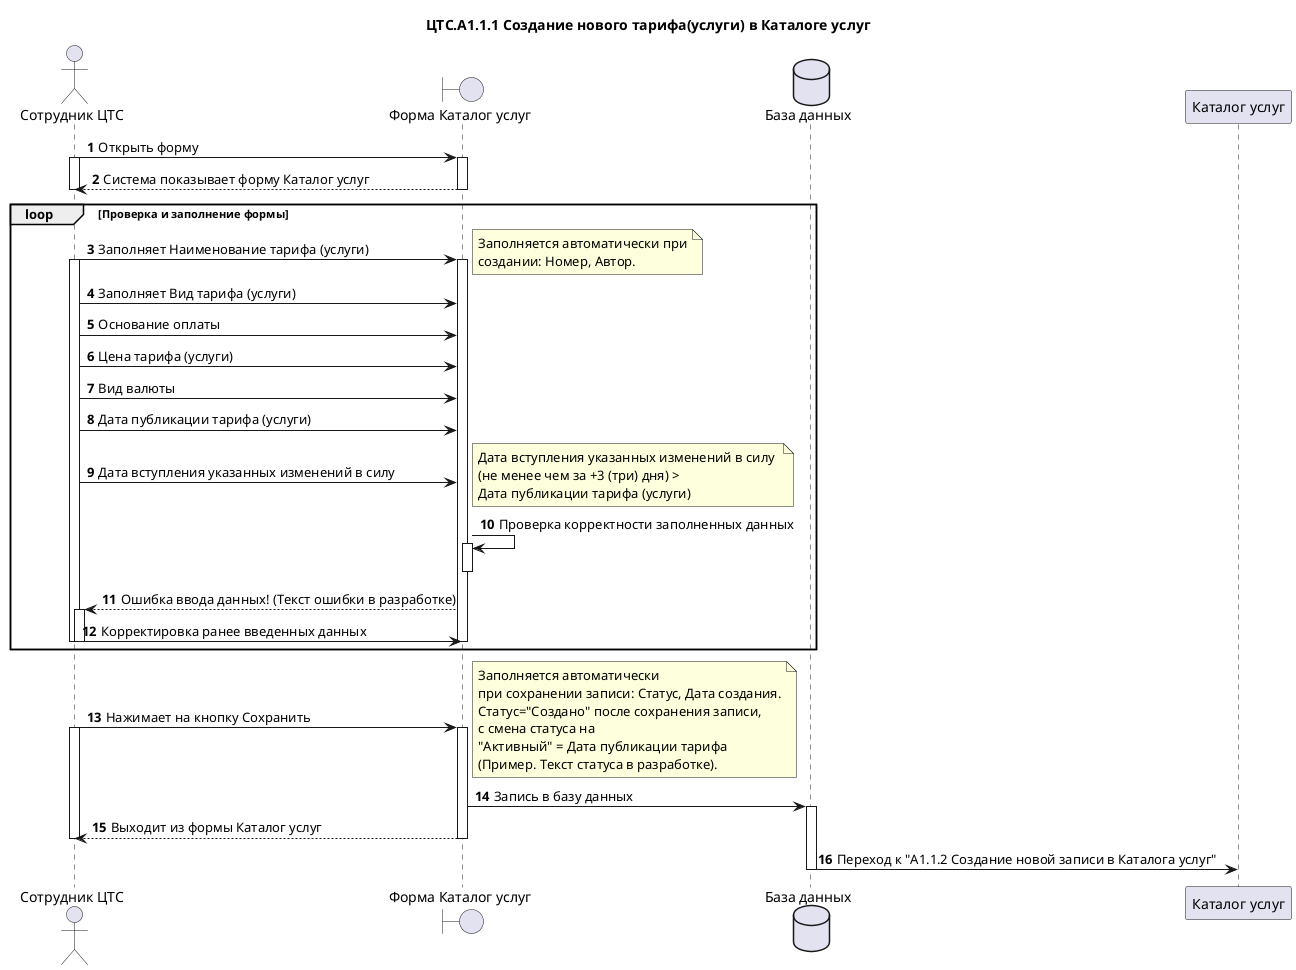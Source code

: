 @startuml "ЦТС.A1.1 Новый тариф (услуга)"
title "ЦТС.А1.1.1 Создание нового тарифа(услуги) в Каталоге услуг"
actor "Сотрудник ЦТС" as UserCTS
boundary "Форма Каталог услуг" as СatalogServiceForm
database "База данных" as Database
participant "Каталог услуг" as СatalogService

autonumber
UserCTS -> СatalogServiceForm: Открыть форму
activate UserCTS
activate СatalogServiceForm

СatalogServiceForm-->UserCTS: Система показывает форму Каталог услуг
deactivate UserCTS
deactivate СatalogServiceForm

loop Проверка и заполнение формы
 
    UserCTS->СatalogServiceForm: Заполняет Наименование тарифа (услуги)
    
    activate UserCTS
    activate СatalogServiceForm
    
    note right
    Заполняется автоматически при
    создании: Номер, Автор.
    end note

    UserCTS->СatalogServiceForm: Заполняет Вид тарифа (услуги)
    UserCTS->СatalogServiceForm: Основание оплаты
    UserCTS->СatalogServiceForm: Цена тарифа (услуги)
    UserCTS->СatalogServiceForm: Вид валюты

    UserCTS->СatalogServiceForm: Дата публикации тарифа (услуги)
    UserCTS->СatalogServiceForm: Дата вступления указанных изменений в силу
    note right
    Дата вступления указанных изменений в силу 
    (не менее чем за +3 (три) дня) >
    Дата публикации тарифа (услуги)
    end note

    СatalogServiceForm -> СatalogServiceForm: Проверка корректности заполненных данных 
    activate СatalogServiceForm
    deactivate СatalogServiceForm
    СatalogServiceForm --> UserCTS: Ошибка ввода данных! (Текст ошибки в разработке) 
 
    activate UserCTS
    UserCTS->СatalogServiceForm: Корректировка ранее введенных данных
    deactivate UserCTS
deactivate UserCTS
deactivate СatalogServiceForm
end

UserCTS->СatalogServiceForm: Нажимает на кнопку Сохранить
activate UserCTS
activate СatalogServiceForm
note right
    Заполняется автоматически 
    при сохранении записи: Статус, Дата создания.
    Статус="Создано" после сохранения записи,
    c смена статуса на
    "Активный" = Дата публикации тарифа
    (Пример. Текст статуса в разработке). 
end note

СatalogServiceForm->Database: Запись в базу данных
activate Database
СatalogServiceForm-->UserCTS: Выходит из формы Каталог услуг

deactivate UserCTS
deactivate СatalogServiceForm

Database->СatalogService: Переход к "A1.1.2 Создание новой записи в Каталога услуг"
deactivate Database
' ЦТС.A1.1.2 Создание новой записи в Каталога услуг
' ЦТС.A1.1.3 Уведомление-Новый тариф(услуга)
' ЦТС.A1.1.4 Публикация новости о новом тарифе(услуге)

' ЦТС.A1.2 Изменение тарифа (услуги)
' ЦТС.A1.2.1 Изменение записи тарифа(услуги)
' ЦТС.A1.2.2 Создание записи о изменение в Каталога услуг
' ЦТС.A1.2.3 Уведомление-Изменение в тарифе(услуге)
' ЦТС.A1.2.4 Публикация новости о изменение в тарифе(услуге)

' ЦТС.A1.3 Деактивированные тарифа(услуги)
' ЦТС.A1.3.1 Деактивация записи тарифа(услуги)
' ЦТС.A1.3.2 Создание записи о деактивации в Каталога услуг
' ЦТС.A1.3.3 Уведомление-Деактивировали тариф(услугу)
' ЦТС.A1.3.4 Публикация новости о деактивации тарифа(услуги)
@enduml